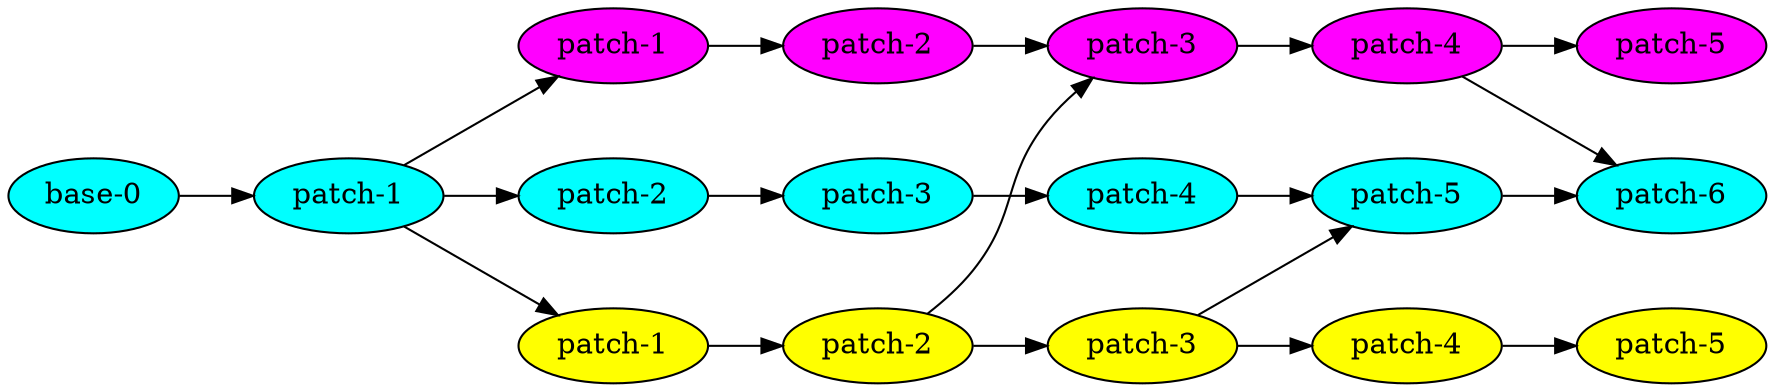 digraph G {
  bgcolor="white";
  rankdir="LR";
  nodesep=0.5;
  fontsize=11;

  node [shape="ellipse", style="filled"];

  {
    node [fillcolor="cyan"];
    b1_0 [label="base-0"];
    b1_1 [label="patch-1"];
    b1_2 [label="patch-2"];
    b1_3 [label="patch-3"];
    b1_4 [label="patch-4"];
    b1_5 [label="patch-5"];
    b1_6 [label="patch-6"];
  }
  {
    node [fillcolor="magenta"];
    b2_1 [label="patch-1"];
    b2_2 [label="patch-2"];
    b2_3 [label="patch-3"];
    b2_4 [label="patch-4"];
    b2_5 [label="patch-5"];
  }
  {
    node [fillcolor="yellow"];
    b3_1 [label="patch-1"];
    b3_2 [label="patch-2"];
    b3_3 [label="patch-3"];
    b3_4 [label="patch-4"];
    b3_5 [label="patch-5"];
  }

  b1_0 -> b1_1 -> b1_2 -> b1_3 -> b1_4 -> b1_5 -> b1_6;
  b1_1 -> b2_1 -> b2_2 -> b2_3 -> b2_4 -> b2_5;
  b1_1 -> b3_1 -> b3_2 -> b3_3 -> b3_4 -> b3_5;

  b3_3 -> b1_5;
  b3_2 -> b2_3;
  b2_4 -> b1_6;
}

